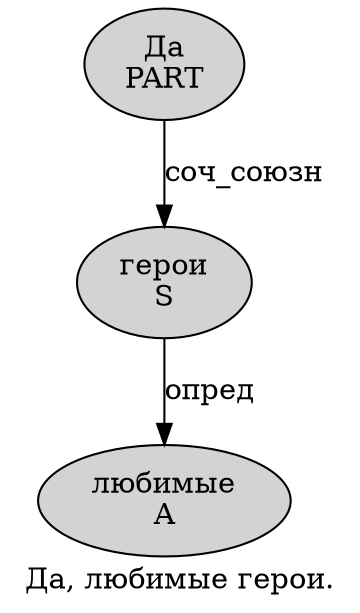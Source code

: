 digraph SENTENCE_2919 {
	graph [label="Да, любимые герои."]
	node [style=filled]
		0 [label="Да
PART" color="" fillcolor=lightgray penwidth=1 shape=ellipse]
		2 [label="любимые
A" color="" fillcolor=lightgray penwidth=1 shape=ellipse]
		3 [label="герои
S" color="" fillcolor=lightgray penwidth=1 shape=ellipse]
			0 -> 3 [label="соч_союзн"]
			3 -> 2 [label="опред"]
}